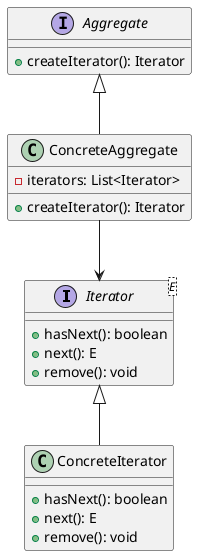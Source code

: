 @startuml

interface Iterator<E>{
    + hasNext(): boolean
    + next(): E
    + remove(): void
}

class ConcreteIterator{
    + hasNext(): boolean
    + next(): E
    + remove(): void
}

Iterator <|-- ConcreteIterator

interface Aggregate{
    + createIterator(): Iterator
}

class ConcreteAggregate{
    - iterators: List<Iterator>
    + createIterator(): Iterator
}

Aggregate <|-- ConcreteAggregate
ConcreteAggregate --> Iterator

@enduml